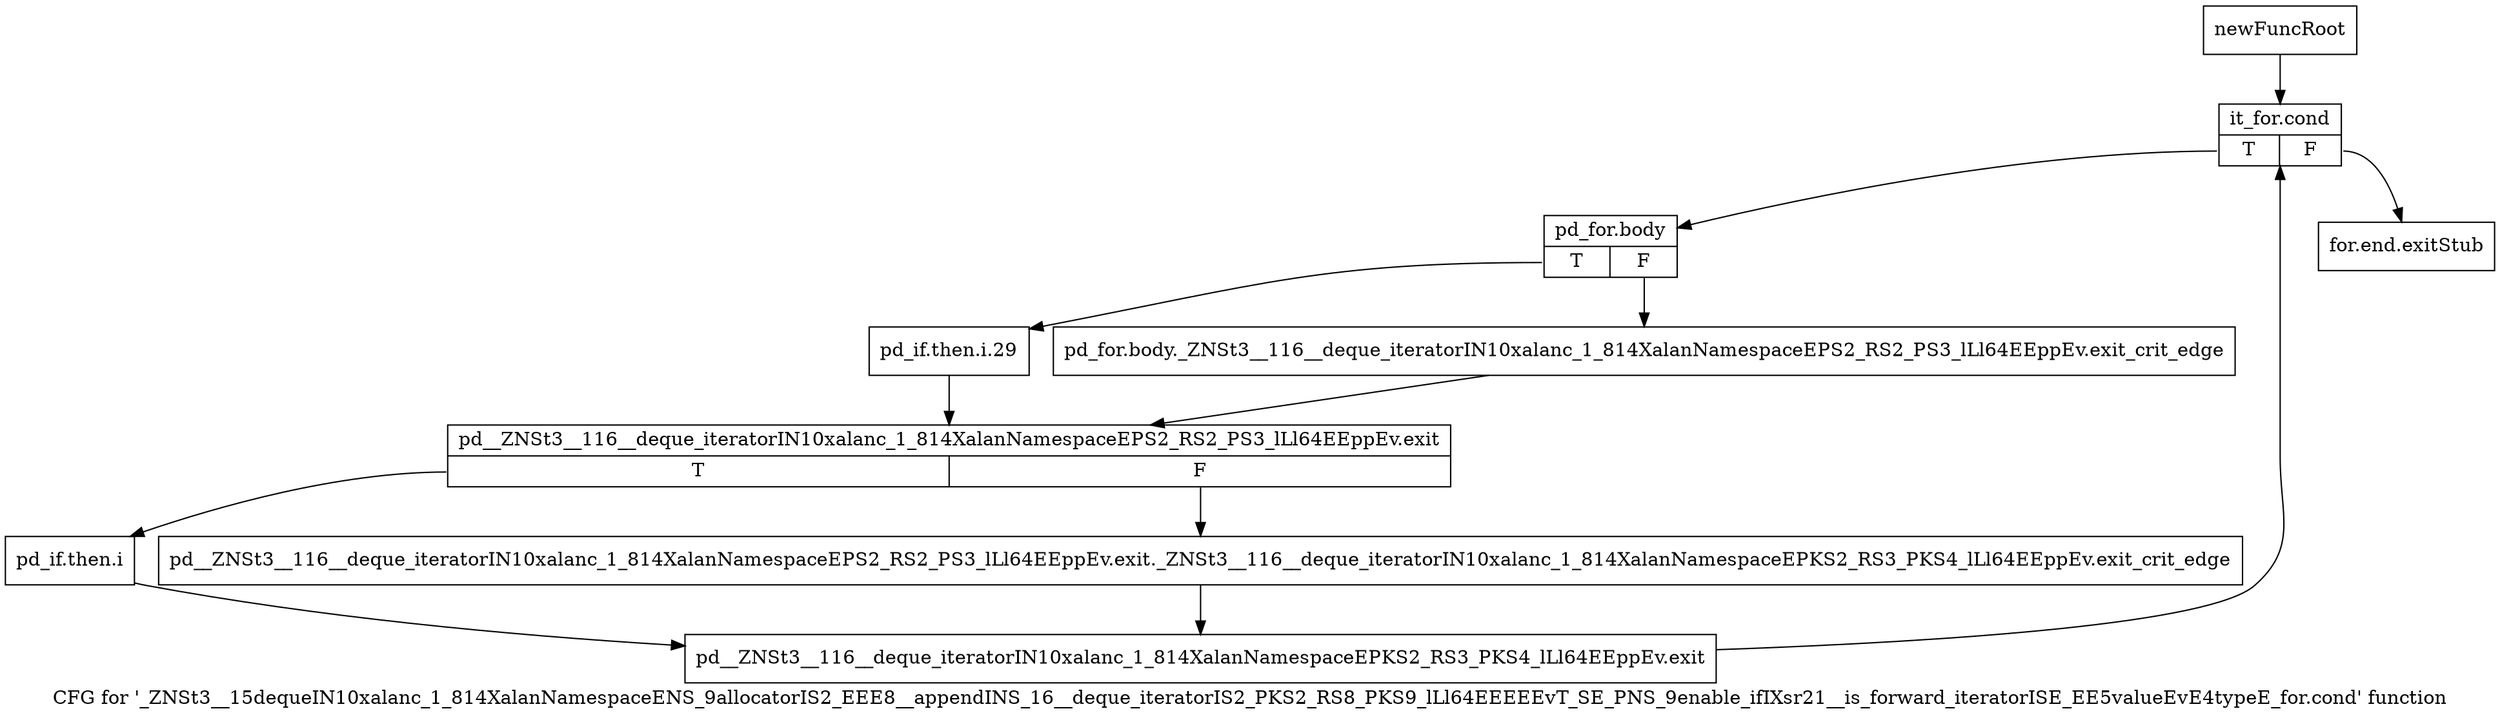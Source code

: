 digraph "CFG for '_ZNSt3__15dequeIN10xalanc_1_814XalanNamespaceENS_9allocatorIS2_EEE8__appendINS_16__deque_iteratorIS2_PKS2_RS8_PKS9_lLl64EEEEEvT_SE_PNS_9enable_ifIXsr21__is_forward_iteratorISE_EE5valueEvE4typeE_for.cond' function" {
	label="CFG for '_ZNSt3__15dequeIN10xalanc_1_814XalanNamespaceENS_9allocatorIS2_EEE8__appendINS_16__deque_iteratorIS2_PKS2_RS8_PKS9_lLl64EEEEEvT_SE_PNS_9enable_ifIXsr21__is_forward_iteratorISE_EE5valueEvE4typeE_for.cond' function";

	Node0x9d124c0 [shape=record,label="{newFuncRoot}"];
	Node0x9d124c0 -> Node0x9d12560;
	Node0x9d12510 [shape=record,label="{for.end.exitStub}"];
	Node0x9d12560 [shape=record,label="{it_for.cond|{<s0>T|<s1>F}}"];
	Node0x9d12560:s0 -> Node0x9d125b0;
	Node0x9d12560:s1 -> Node0x9d12510;
	Node0x9d125b0 [shape=record,label="{pd_for.body|{<s0>T|<s1>F}}"];
	Node0x9d125b0:s0 -> Node0x9d12650;
	Node0x9d125b0:s1 -> Node0x9d12600;
	Node0x9d12600 [shape=record,label="{pd_for.body._ZNSt3__116__deque_iteratorIN10xalanc_1_814XalanNamespaceEPS2_RS2_PS3_lLl64EEppEv.exit_crit_edge}"];
	Node0x9d12600 -> Node0x9d126a0;
	Node0x9d12650 [shape=record,label="{pd_if.then.i.29}"];
	Node0x9d12650 -> Node0x9d126a0;
	Node0x9d126a0 [shape=record,label="{pd__ZNSt3__116__deque_iteratorIN10xalanc_1_814XalanNamespaceEPS2_RS2_PS3_lLl64EEppEv.exit|{<s0>T|<s1>F}}"];
	Node0x9d126a0:s0 -> Node0x9d12940;
	Node0x9d126a0:s1 -> Node0x9d126f0;
	Node0x9d126f0 [shape=record,label="{pd__ZNSt3__116__deque_iteratorIN10xalanc_1_814XalanNamespaceEPS2_RS2_PS3_lLl64EEppEv.exit._ZNSt3__116__deque_iteratorIN10xalanc_1_814XalanNamespaceEPKS2_RS3_PKS4_lLl64EEppEv.exit_crit_edge}"];
	Node0x9d126f0 -> Node0x9d12990;
	Node0x9d12940 [shape=record,label="{pd_if.then.i}"];
	Node0x9d12940 -> Node0x9d12990;
	Node0x9d12990 [shape=record,label="{pd__ZNSt3__116__deque_iteratorIN10xalanc_1_814XalanNamespaceEPKS2_RS3_PKS4_lLl64EEppEv.exit}"];
	Node0x9d12990 -> Node0x9d12560;
}
